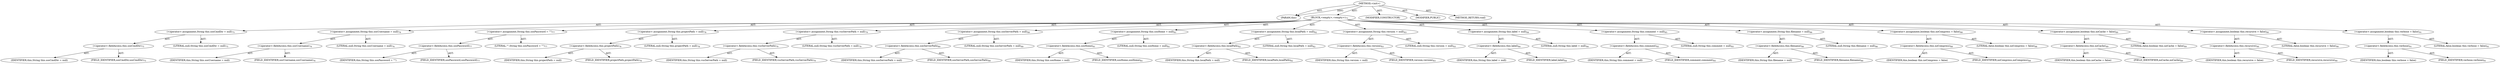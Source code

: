 digraph "&lt;init&gt;" {  
"111669149733" [label = <(METHOD,&lt;init&gt;)> ]
"115964117046" [label = <(PARAM,this)> ]
"25769803839" [label = <(BLOCK,&lt;empty&gt;,&lt;empty&gt;)<SUB>73</SUB>> ]
"30064771298" [label = <(&lt;operator&gt;.assignment,String this.sosCmdDir = null)<SUB>75</SUB>> ]
"30064771299" [label = <(&lt;operator&gt;.fieldAccess,this.sosCmdDir)<SUB>75</SUB>> ]
"68719476908" [label = <(IDENTIFIER,this,String this.sosCmdDir = null)> ]
"55834574909" [label = <(FIELD_IDENTIFIER,sosCmdDir,sosCmdDir)<SUB>75</SUB>> ]
"90194313240" [label = <(LITERAL,null,String this.sosCmdDir = null)<SUB>75</SUB>> ]
"30064771300" [label = <(&lt;operator&gt;.assignment,String this.sosUsername = null)<SUB>76</SUB>> ]
"30064771301" [label = <(&lt;operator&gt;.fieldAccess,this.sosUsername)<SUB>76</SUB>> ]
"68719476909" [label = <(IDENTIFIER,this,String this.sosUsername = null)> ]
"55834574910" [label = <(FIELD_IDENTIFIER,sosUsername,sosUsername)<SUB>76</SUB>> ]
"90194313241" [label = <(LITERAL,null,String this.sosUsername = null)<SUB>76</SUB>> ]
"30064771302" [label = <(&lt;operator&gt;.assignment,String this.sosPassword = &quot;&quot;)<SUB>77</SUB>> ]
"30064771303" [label = <(&lt;operator&gt;.fieldAccess,this.sosPassword)<SUB>77</SUB>> ]
"68719476910" [label = <(IDENTIFIER,this,String this.sosPassword = &quot;&quot;)> ]
"55834574911" [label = <(FIELD_IDENTIFIER,sosPassword,sosPassword)<SUB>77</SUB>> ]
"90194313242" [label = <(LITERAL,&quot;&quot;,String this.sosPassword = &quot;&quot;)<SUB>77</SUB>> ]
"30064771304" [label = <(&lt;operator&gt;.assignment,String this.projectPath = null)<SUB>78</SUB>> ]
"30064771305" [label = <(&lt;operator&gt;.fieldAccess,this.projectPath)<SUB>78</SUB>> ]
"68719476911" [label = <(IDENTIFIER,this,String this.projectPath = null)> ]
"55834574912" [label = <(FIELD_IDENTIFIER,projectPath,projectPath)<SUB>78</SUB>> ]
"90194313243" [label = <(LITERAL,null,String this.projectPath = null)<SUB>78</SUB>> ]
"30064771306" [label = <(&lt;operator&gt;.assignment,String this.vssServerPath = null)<SUB>79</SUB>> ]
"30064771307" [label = <(&lt;operator&gt;.fieldAccess,this.vssServerPath)<SUB>79</SUB>> ]
"68719476912" [label = <(IDENTIFIER,this,String this.vssServerPath = null)> ]
"55834574913" [label = <(FIELD_IDENTIFIER,vssServerPath,vssServerPath)<SUB>79</SUB>> ]
"90194313244" [label = <(LITERAL,null,String this.vssServerPath = null)<SUB>79</SUB>> ]
"30064771308" [label = <(&lt;operator&gt;.assignment,String this.sosServerPath = null)<SUB>80</SUB>> ]
"30064771309" [label = <(&lt;operator&gt;.fieldAccess,this.sosServerPath)<SUB>80</SUB>> ]
"68719476913" [label = <(IDENTIFIER,this,String this.sosServerPath = null)> ]
"55834574914" [label = <(FIELD_IDENTIFIER,sosServerPath,sosServerPath)<SUB>80</SUB>> ]
"90194313245" [label = <(LITERAL,null,String this.sosServerPath = null)<SUB>80</SUB>> ]
"30064771310" [label = <(&lt;operator&gt;.assignment,String this.sosHome = null)<SUB>81</SUB>> ]
"30064771311" [label = <(&lt;operator&gt;.fieldAccess,this.sosHome)<SUB>81</SUB>> ]
"68719476914" [label = <(IDENTIFIER,this,String this.sosHome = null)> ]
"55834574915" [label = <(FIELD_IDENTIFIER,sosHome,sosHome)<SUB>81</SUB>> ]
"90194313246" [label = <(LITERAL,null,String this.sosHome = null)<SUB>81</SUB>> ]
"30064771312" [label = <(&lt;operator&gt;.assignment,String this.localPath = null)<SUB>82</SUB>> ]
"30064771313" [label = <(&lt;operator&gt;.fieldAccess,this.localPath)<SUB>82</SUB>> ]
"68719476915" [label = <(IDENTIFIER,this,String this.localPath = null)> ]
"55834574916" [label = <(FIELD_IDENTIFIER,localPath,localPath)<SUB>82</SUB>> ]
"90194313247" [label = <(LITERAL,null,String this.localPath = null)<SUB>82</SUB>> ]
"30064771314" [label = <(&lt;operator&gt;.assignment,String this.version = null)<SUB>83</SUB>> ]
"30064771315" [label = <(&lt;operator&gt;.fieldAccess,this.version)<SUB>83</SUB>> ]
"68719476916" [label = <(IDENTIFIER,this,String this.version = null)> ]
"55834574917" [label = <(FIELD_IDENTIFIER,version,version)<SUB>83</SUB>> ]
"90194313248" [label = <(LITERAL,null,String this.version = null)<SUB>83</SUB>> ]
"30064771316" [label = <(&lt;operator&gt;.assignment,String this.label = null)<SUB>84</SUB>> ]
"30064771317" [label = <(&lt;operator&gt;.fieldAccess,this.label)<SUB>84</SUB>> ]
"68719476917" [label = <(IDENTIFIER,this,String this.label = null)> ]
"55834574918" [label = <(FIELD_IDENTIFIER,label,label)<SUB>84</SUB>> ]
"90194313249" [label = <(LITERAL,null,String this.label = null)<SUB>84</SUB>> ]
"30064771318" [label = <(&lt;operator&gt;.assignment,String this.comment = null)<SUB>85</SUB>> ]
"30064771319" [label = <(&lt;operator&gt;.fieldAccess,this.comment)<SUB>85</SUB>> ]
"68719476918" [label = <(IDENTIFIER,this,String this.comment = null)> ]
"55834574919" [label = <(FIELD_IDENTIFIER,comment,comment)<SUB>85</SUB>> ]
"90194313250" [label = <(LITERAL,null,String this.comment = null)<SUB>85</SUB>> ]
"30064771320" [label = <(&lt;operator&gt;.assignment,String this.filename = null)<SUB>86</SUB>> ]
"30064771321" [label = <(&lt;operator&gt;.fieldAccess,this.filename)<SUB>86</SUB>> ]
"68719476919" [label = <(IDENTIFIER,this,String this.filename = null)> ]
"55834574920" [label = <(FIELD_IDENTIFIER,filename,filename)<SUB>86</SUB>> ]
"90194313251" [label = <(LITERAL,null,String this.filename = null)<SUB>86</SUB>> ]
"30064771322" [label = <(&lt;operator&gt;.assignment,boolean this.noCompress = false)<SUB>88</SUB>> ]
"30064771323" [label = <(&lt;operator&gt;.fieldAccess,this.noCompress)<SUB>88</SUB>> ]
"68719476920" [label = <(IDENTIFIER,this,boolean this.noCompress = false)> ]
"55834574921" [label = <(FIELD_IDENTIFIER,noCompress,noCompress)<SUB>88</SUB>> ]
"90194313252" [label = <(LITERAL,false,boolean this.noCompress = false)<SUB>88</SUB>> ]
"30064771324" [label = <(&lt;operator&gt;.assignment,boolean this.noCache = false)<SUB>89</SUB>> ]
"30064771325" [label = <(&lt;operator&gt;.fieldAccess,this.noCache)<SUB>89</SUB>> ]
"68719476921" [label = <(IDENTIFIER,this,boolean this.noCache = false)> ]
"55834574922" [label = <(FIELD_IDENTIFIER,noCache,noCache)<SUB>89</SUB>> ]
"90194313253" [label = <(LITERAL,false,boolean this.noCache = false)<SUB>89</SUB>> ]
"30064771326" [label = <(&lt;operator&gt;.assignment,boolean this.recursive = false)<SUB>90</SUB>> ]
"30064771327" [label = <(&lt;operator&gt;.fieldAccess,this.recursive)<SUB>90</SUB>> ]
"68719476922" [label = <(IDENTIFIER,this,boolean this.recursive = false)> ]
"55834574923" [label = <(FIELD_IDENTIFIER,recursive,recursive)<SUB>90</SUB>> ]
"90194313254" [label = <(LITERAL,false,boolean this.recursive = false)<SUB>90</SUB>> ]
"30064771328" [label = <(&lt;operator&gt;.assignment,boolean this.verbose = false)<SUB>91</SUB>> ]
"30064771329" [label = <(&lt;operator&gt;.fieldAccess,this.verbose)<SUB>91</SUB>> ]
"68719476923" [label = <(IDENTIFIER,this,boolean this.verbose = false)> ]
"55834574924" [label = <(FIELD_IDENTIFIER,verbose,verbose)<SUB>91</SUB>> ]
"90194313255" [label = <(LITERAL,false,boolean this.verbose = false)<SUB>91</SUB>> ]
"133143986267" [label = <(MODIFIER,CONSTRUCTOR)> ]
"133143986268" [label = <(MODIFIER,PUBLIC)> ]
"128849018917" [label = <(METHOD_RETURN,void)> ]
  "111669149733" -> "115964117046"  [ label = "AST: "] 
  "111669149733" -> "25769803839"  [ label = "AST: "] 
  "111669149733" -> "133143986267"  [ label = "AST: "] 
  "111669149733" -> "133143986268"  [ label = "AST: "] 
  "111669149733" -> "128849018917"  [ label = "AST: "] 
  "25769803839" -> "30064771298"  [ label = "AST: "] 
  "25769803839" -> "30064771300"  [ label = "AST: "] 
  "25769803839" -> "30064771302"  [ label = "AST: "] 
  "25769803839" -> "30064771304"  [ label = "AST: "] 
  "25769803839" -> "30064771306"  [ label = "AST: "] 
  "25769803839" -> "30064771308"  [ label = "AST: "] 
  "25769803839" -> "30064771310"  [ label = "AST: "] 
  "25769803839" -> "30064771312"  [ label = "AST: "] 
  "25769803839" -> "30064771314"  [ label = "AST: "] 
  "25769803839" -> "30064771316"  [ label = "AST: "] 
  "25769803839" -> "30064771318"  [ label = "AST: "] 
  "25769803839" -> "30064771320"  [ label = "AST: "] 
  "25769803839" -> "30064771322"  [ label = "AST: "] 
  "25769803839" -> "30064771324"  [ label = "AST: "] 
  "25769803839" -> "30064771326"  [ label = "AST: "] 
  "25769803839" -> "30064771328"  [ label = "AST: "] 
  "30064771298" -> "30064771299"  [ label = "AST: "] 
  "30064771298" -> "90194313240"  [ label = "AST: "] 
  "30064771299" -> "68719476908"  [ label = "AST: "] 
  "30064771299" -> "55834574909"  [ label = "AST: "] 
  "30064771300" -> "30064771301"  [ label = "AST: "] 
  "30064771300" -> "90194313241"  [ label = "AST: "] 
  "30064771301" -> "68719476909"  [ label = "AST: "] 
  "30064771301" -> "55834574910"  [ label = "AST: "] 
  "30064771302" -> "30064771303"  [ label = "AST: "] 
  "30064771302" -> "90194313242"  [ label = "AST: "] 
  "30064771303" -> "68719476910"  [ label = "AST: "] 
  "30064771303" -> "55834574911"  [ label = "AST: "] 
  "30064771304" -> "30064771305"  [ label = "AST: "] 
  "30064771304" -> "90194313243"  [ label = "AST: "] 
  "30064771305" -> "68719476911"  [ label = "AST: "] 
  "30064771305" -> "55834574912"  [ label = "AST: "] 
  "30064771306" -> "30064771307"  [ label = "AST: "] 
  "30064771306" -> "90194313244"  [ label = "AST: "] 
  "30064771307" -> "68719476912"  [ label = "AST: "] 
  "30064771307" -> "55834574913"  [ label = "AST: "] 
  "30064771308" -> "30064771309"  [ label = "AST: "] 
  "30064771308" -> "90194313245"  [ label = "AST: "] 
  "30064771309" -> "68719476913"  [ label = "AST: "] 
  "30064771309" -> "55834574914"  [ label = "AST: "] 
  "30064771310" -> "30064771311"  [ label = "AST: "] 
  "30064771310" -> "90194313246"  [ label = "AST: "] 
  "30064771311" -> "68719476914"  [ label = "AST: "] 
  "30064771311" -> "55834574915"  [ label = "AST: "] 
  "30064771312" -> "30064771313"  [ label = "AST: "] 
  "30064771312" -> "90194313247"  [ label = "AST: "] 
  "30064771313" -> "68719476915"  [ label = "AST: "] 
  "30064771313" -> "55834574916"  [ label = "AST: "] 
  "30064771314" -> "30064771315"  [ label = "AST: "] 
  "30064771314" -> "90194313248"  [ label = "AST: "] 
  "30064771315" -> "68719476916"  [ label = "AST: "] 
  "30064771315" -> "55834574917"  [ label = "AST: "] 
  "30064771316" -> "30064771317"  [ label = "AST: "] 
  "30064771316" -> "90194313249"  [ label = "AST: "] 
  "30064771317" -> "68719476917"  [ label = "AST: "] 
  "30064771317" -> "55834574918"  [ label = "AST: "] 
  "30064771318" -> "30064771319"  [ label = "AST: "] 
  "30064771318" -> "90194313250"  [ label = "AST: "] 
  "30064771319" -> "68719476918"  [ label = "AST: "] 
  "30064771319" -> "55834574919"  [ label = "AST: "] 
  "30064771320" -> "30064771321"  [ label = "AST: "] 
  "30064771320" -> "90194313251"  [ label = "AST: "] 
  "30064771321" -> "68719476919"  [ label = "AST: "] 
  "30064771321" -> "55834574920"  [ label = "AST: "] 
  "30064771322" -> "30064771323"  [ label = "AST: "] 
  "30064771322" -> "90194313252"  [ label = "AST: "] 
  "30064771323" -> "68719476920"  [ label = "AST: "] 
  "30064771323" -> "55834574921"  [ label = "AST: "] 
  "30064771324" -> "30064771325"  [ label = "AST: "] 
  "30064771324" -> "90194313253"  [ label = "AST: "] 
  "30064771325" -> "68719476921"  [ label = "AST: "] 
  "30064771325" -> "55834574922"  [ label = "AST: "] 
  "30064771326" -> "30064771327"  [ label = "AST: "] 
  "30064771326" -> "90194313254"  [ label = "AST: "] 
  "30064771327" -> "68719476922"  [ label = "AST: "] 
  "30064771327" -> "55834574923"  [ label = "AST: "] 
  "30064771328" -> "30064771329"  [ label = "AST: "] 
  "30064771328" -> "90194313255"  [ label = "AST: "] 
  "30064771329" -> "68719476923"  [ label = "AST: "] 
  "30064771329" -> "55834574924"  [ label = "AST: "] 
  "111669149733" -> "115964117046"  [ label = "DDG: "] 
}
